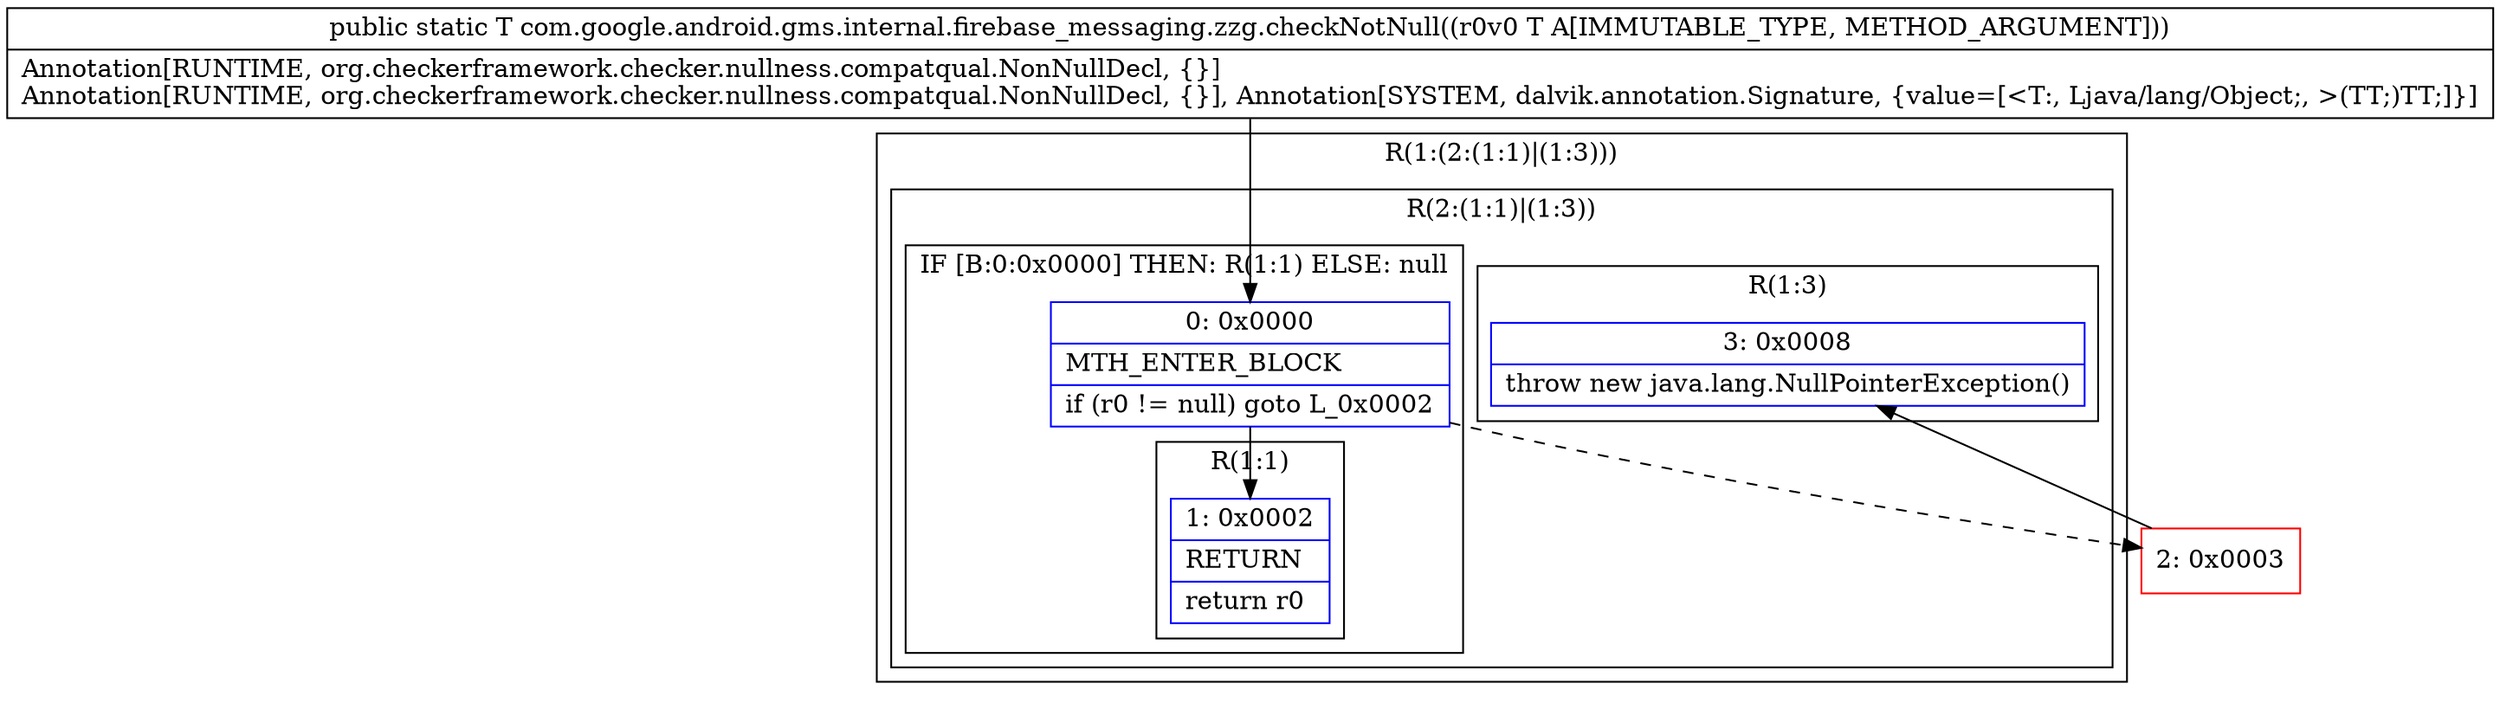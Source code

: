 digraph "CFG forcom.google.android.gms.internal.firebase_messaging.zzg.checkNotNull(Ljava\/lang\/Object;)Ljava\/lang\/Object;" {
subgraph cluster_Region_1435586094 {
label = "R(1:(2:(1:1)|(1:3)))";
node [shape=record,color=blue];
subgraph cluster_Region_737483999 {
label = "R(2:(1:1)|(1:3))";
node [shape=record,color=blue];
subgraph cluster_IfRegion_192706610 {
label = "IF [B:0:0x0000] THEN: R(1:1) ELSE: null";
node [shape=record,color=blue];
Node_0 [shape=record,label="{0\:\ 0x0000|MTH_ENTER_BLOCK\l|if (r0 != null) goto L_0x0002\l}"];
subgraph cluster_Region_740161547 {
label = "R(1:1)";
node [shape=record,color=blue];
Node_1 [shape=record,label="{1\:\ 0x0002|RETURN\l|return r0\l}"];
}
}
subgraph cluster_Region_1940005784 {
label = "R(1:3)";
node [shape=record,color=blue];
Node_3 [shape=record,label="{3\:\ 0x0008|throw new java.lang.NullPointerException()\l}"];
}
}
}
Node_2 [shape=record,color=red,label="{2\:\ 0x0003}"];
MethodNode[shape=record,label="{public static T com.google.android.gms.internal.firebase_messaging.zzg.checkNotNull((r0v0 T A[IMMUTABLE_TYPE, METHOD_ARGUMENT]))  | Annotation[RUNTIME, org.checkerframework.checker.nullness.compatqual.NonNullDecl, \{\}]\lAnnotation[RUNTIME, org.checkerframework.checker.nullness.compatqual.NonNullDecl, \{\}], Annotation[SYSTEM, dalvik.annotation.Signature, \{value=[\<T:, Ljava\/lang\/Object;, \>(TT;)TT;]\}]\l}"];
MethodNode -> Node_0;
Node_0 -> Node_1;
Node_0 -> Node_2[style=dashed];
Node_2 -> Node_3;
}

